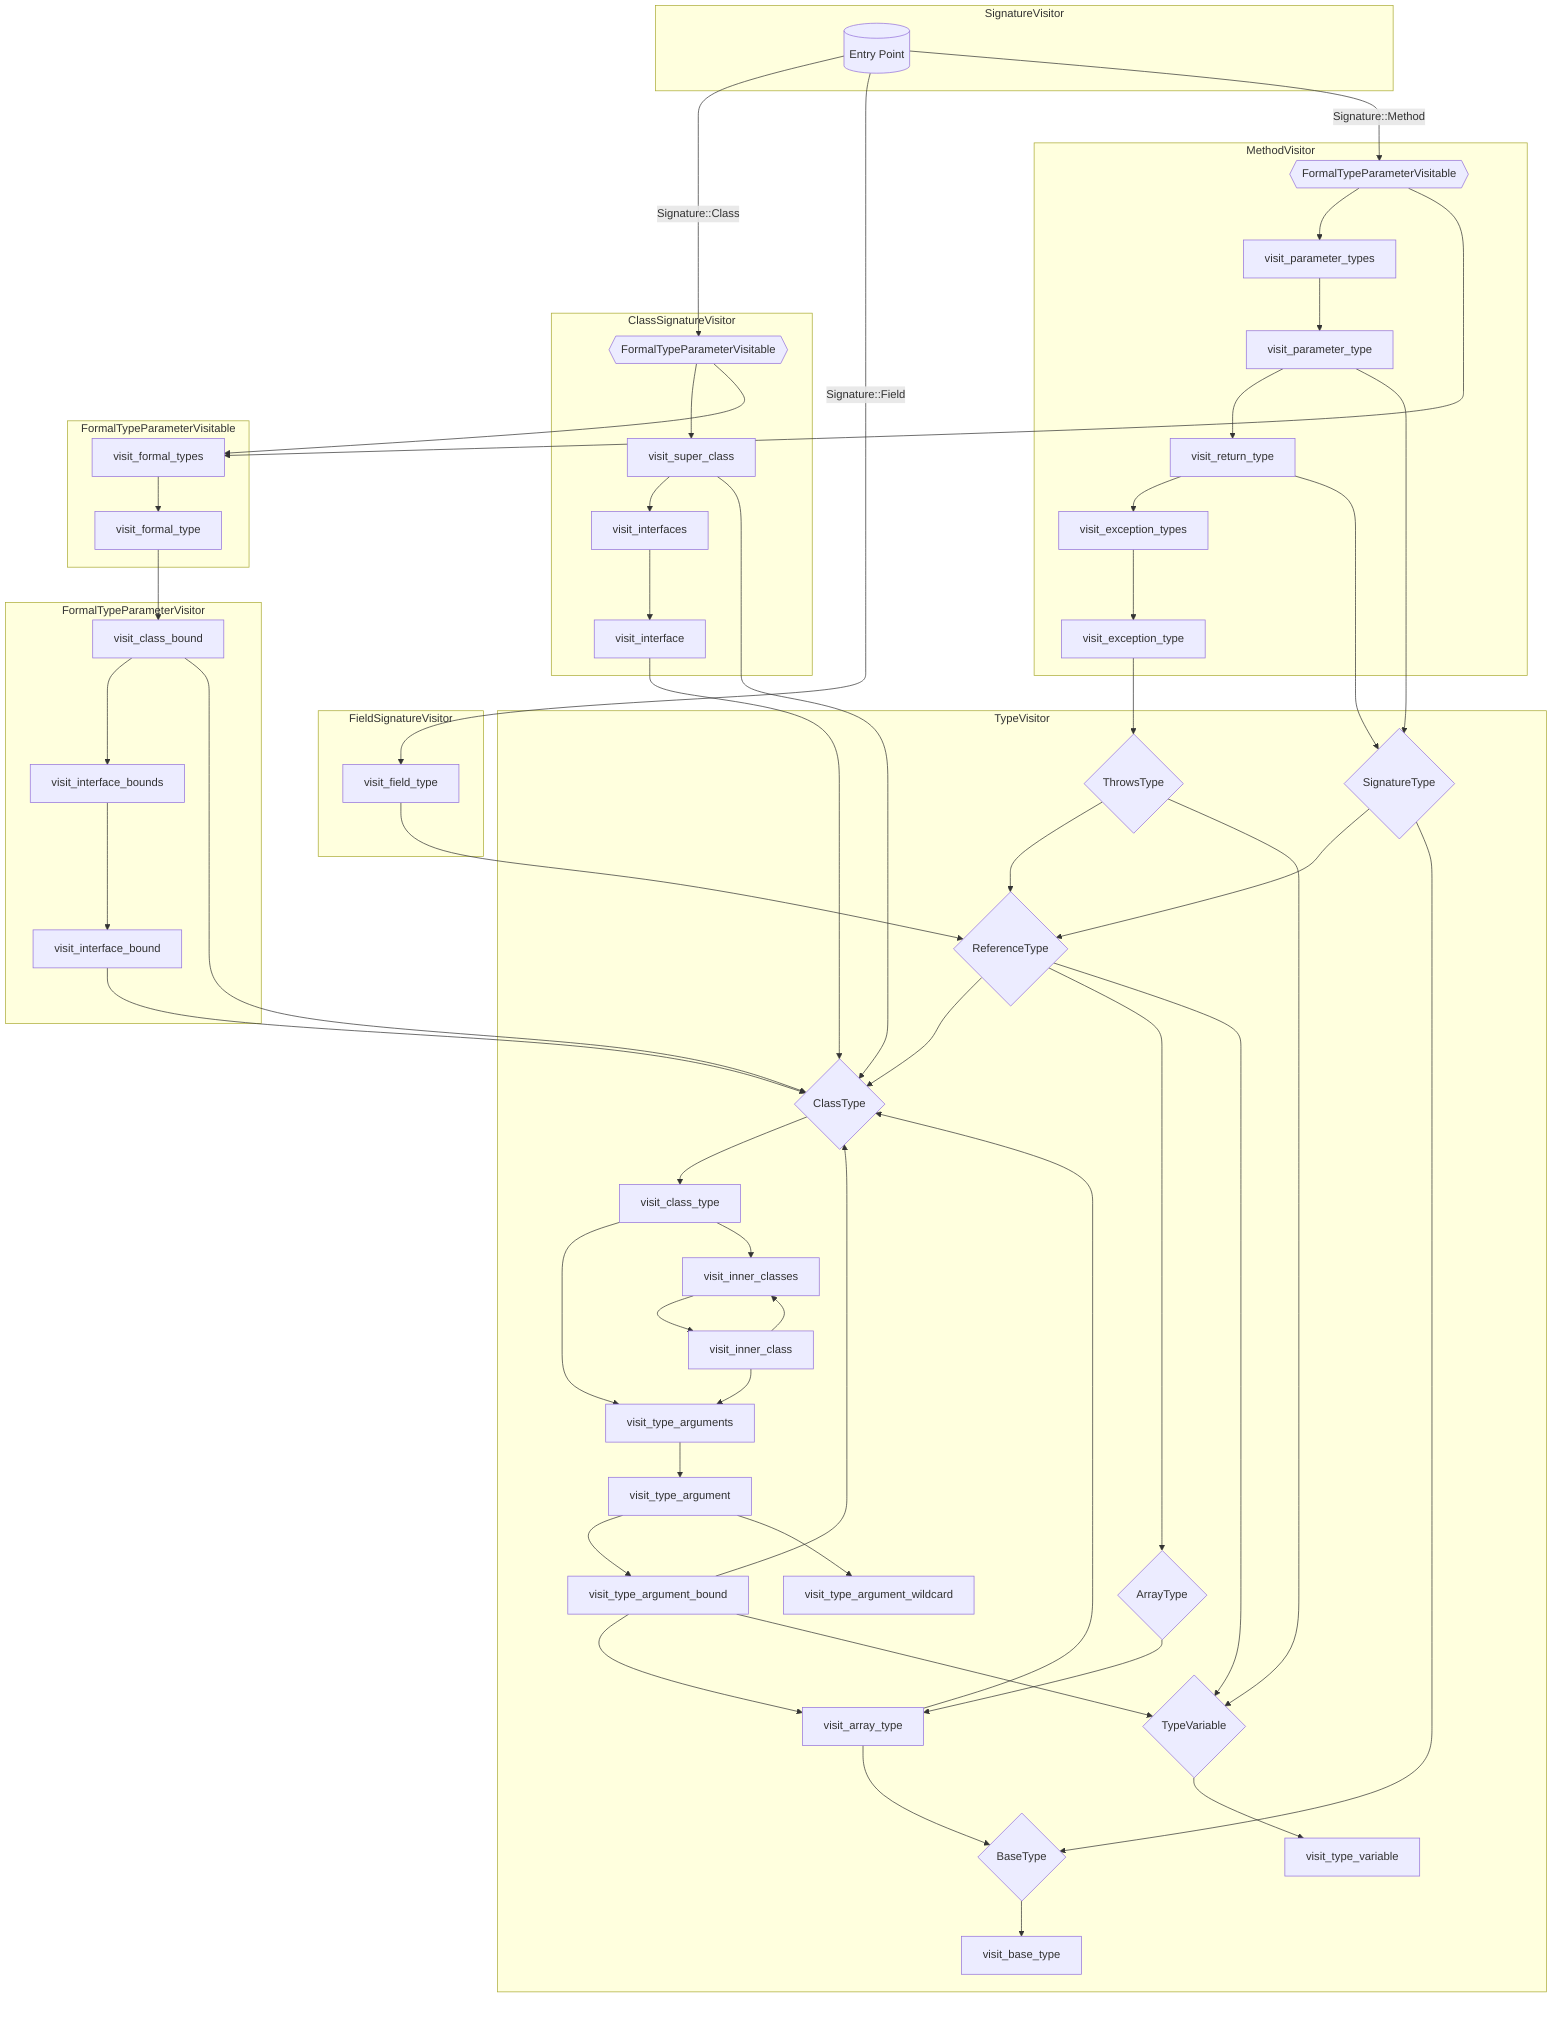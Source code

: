 flowchart
    subgraph SignatureVisitor
        SV_A0[(Entry Point)]
    end
    
    subgraph ClassSignatureVisitor
        CSV_A1{{FormalTypeParameterVisitable}}
        CSV_A3[visit_super_class]
        CSV_A4[visit_interfaces]
        CSV_A5[visit_interface]

        SV_A0 -->|Signature::Class| CSV_A1 --> CSV_A3 --> CSV_A4 --> CSV_A5
    end
    
    subgraph FieldSignatureVisitor
        FSV_A1[visit_field_type]

        SV_A0 -->|Signature::Field| FSV_A1
    end
    
    subgraph MethodVisitor
        MV_A1{{FormalTypeParameterVisitable}}
        MV_A3[visit_parameter_types]
        MV_A4[visit_parameter_type]
        MV_A5[visit_return_type]
        MV_A6[visit_exception_types]
        MV_A7[visit_exception_type]

        SV_A0 -->|Signature::Method| MV_A1 --> MV_A3 --> MV_A4 --> MV_A5 --> MV_A6 --> MV_A7
    end
    
    subgraph FormalTypeParameterVisitable
        FTPV0_A1[visit_formal_types]
        FTPV0_A2[visit_formal_type]

        CSV_A1 & MV_A1 --> FTPV0_A1
        FTPV0_A1 --> FTPV0_A2
    end
    
    subgraph FormalTypeParameterVisitor
        FTPV_A1[visit_class_bound]
        FTPV_A2[visit_interface_bounds]
        FTPV_A3[visit_interface_bound]

        FTPV0_A2 --> FTPV_A1
        FTPV_A1 --> FTPV_A2
        FTPV_A2 --> FTPV_A3
    end
    
    subgraph TypeVisitor
        TV_TYP_REF{ReferenceType}
        TV_TYP_SIG{SignatureType}
        TV_TYP_THR{ThrowsType}
        TV_TYP_BAS{BaseType}
        TV_TYP_ARR{ArrayType}
        TV_TYP_CLS{ClassType}
        TV_TYP_TYP_VAR{TypeVariable}
        
        TV_A1[visit_base_type]
        TV_A2[visit_class_type]
        TV_A3[visit_array_type]
        TV_A4[visit_type_variable]
        TV_B0[visit_type_arguments]
        TV_B1[visit_type_argument]
        TV_B2[visit_type_argument_bound]
        TV_B3[visit_type_argument_wildcard]
        TV_C0[visit_inner_classes]
        TV_C1[visit_inner_class]

        CSV_A3 & CSV_A5 & FTPV_A3 & FTPV_A1 & TV_TYP_REF & TV_B2 & TV_A3 --> TV_TYP_CLS

        FSV_A1 & TV_TYP_SIG & TV_TYP_THR --> TV_TYP_REF

        MV_A4 & MV_A5 --> TV_TYP_SIG
        MV_A7 --> TV_TYP_THR

        TV_TYP_SIG & TV_A3 --> TV_TYP_BAS
        TV_TYP_THR --> TV_TYP_TYP_VAR
        TV_TYP_REF --> TV_TYP_ARR
        TV_TYP_REF --> TV_TYP_TYP_VAR
        TV_TYP_BAS --> TV_A1
        TV_TYP_ARR --> TV_A3
        TV_TYP_CLS --> TV_A2
        TV_TYP_TYP_VAR --> TV_A4

        TV_A2 --> TV_B0
        TV_B0 --> TV_B1
        TV_B1 --> TV_B2
        TV_B1 --> TV_B3
        TV_B2 --> TV_A3 & TV_TYP_TYP_VAR

        TV_A2 --> TV_C0
        TV_C0 --> TV_C1
        TV_C1 --> TV_B0
        TV_C1 --> TV_C0
    end